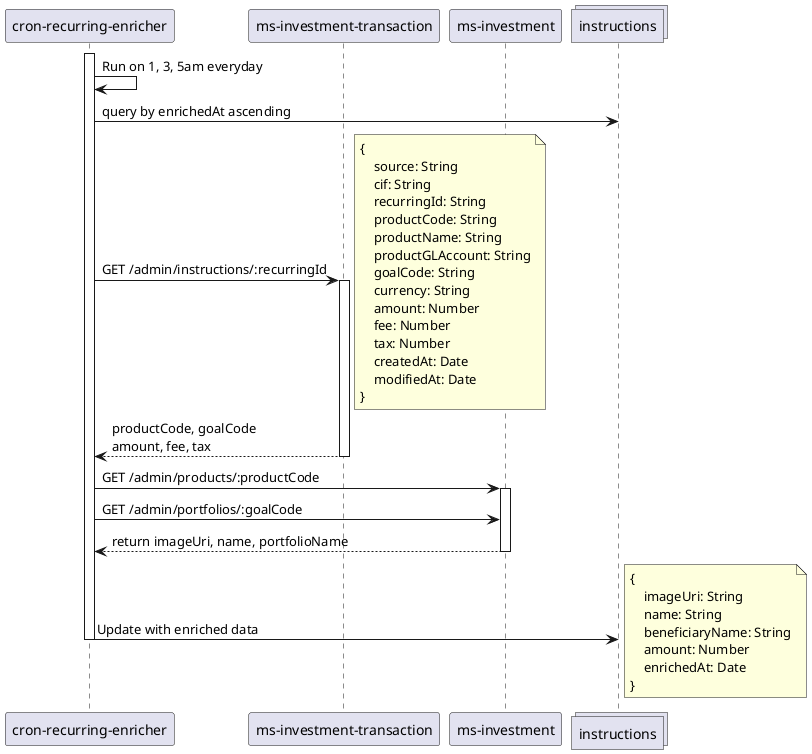 @startuml mutual funds cron recurring

participant "cron-recurring-enricher" as cre
participant "ms-investment-transaction" as mit
participant "ms-investment" as mi
collections "instructions" as instr

activate cre
cre -> cre: Run on 1, 3, 5am everyday
cre -> instr: query by enrichedAt ascending
cre -> mit: GET /admin/instructions/:recurringId
note right
{ 
    source: String
    cif: String
    recurringId: String
    productCode: String
    productName: String
    productGLAccount: String
    goalCode: String
    currency: String
    amount: Number
    fee: Number
    tax: Number
    createdAt: Date
    modifiedAt: Date
}
end note
activate mit
mit --> cre: productCode, goalCode\namount, fee, tax
deactivate mit
cre -> mi: GET /admin/products/:productCode
activate mi
cre -> mi: GET /admin/portfolios/:goalCode
mi --> cre: return imageUri, name, portfolioName
deactivate mi
cre -> instr: Update with enriched data
note right
{
    imageUri: String
    name: String
    beneficiaryName: String
    amount: Number
    enrichedAt: Date
}
end note
deactivate cre

@enduml